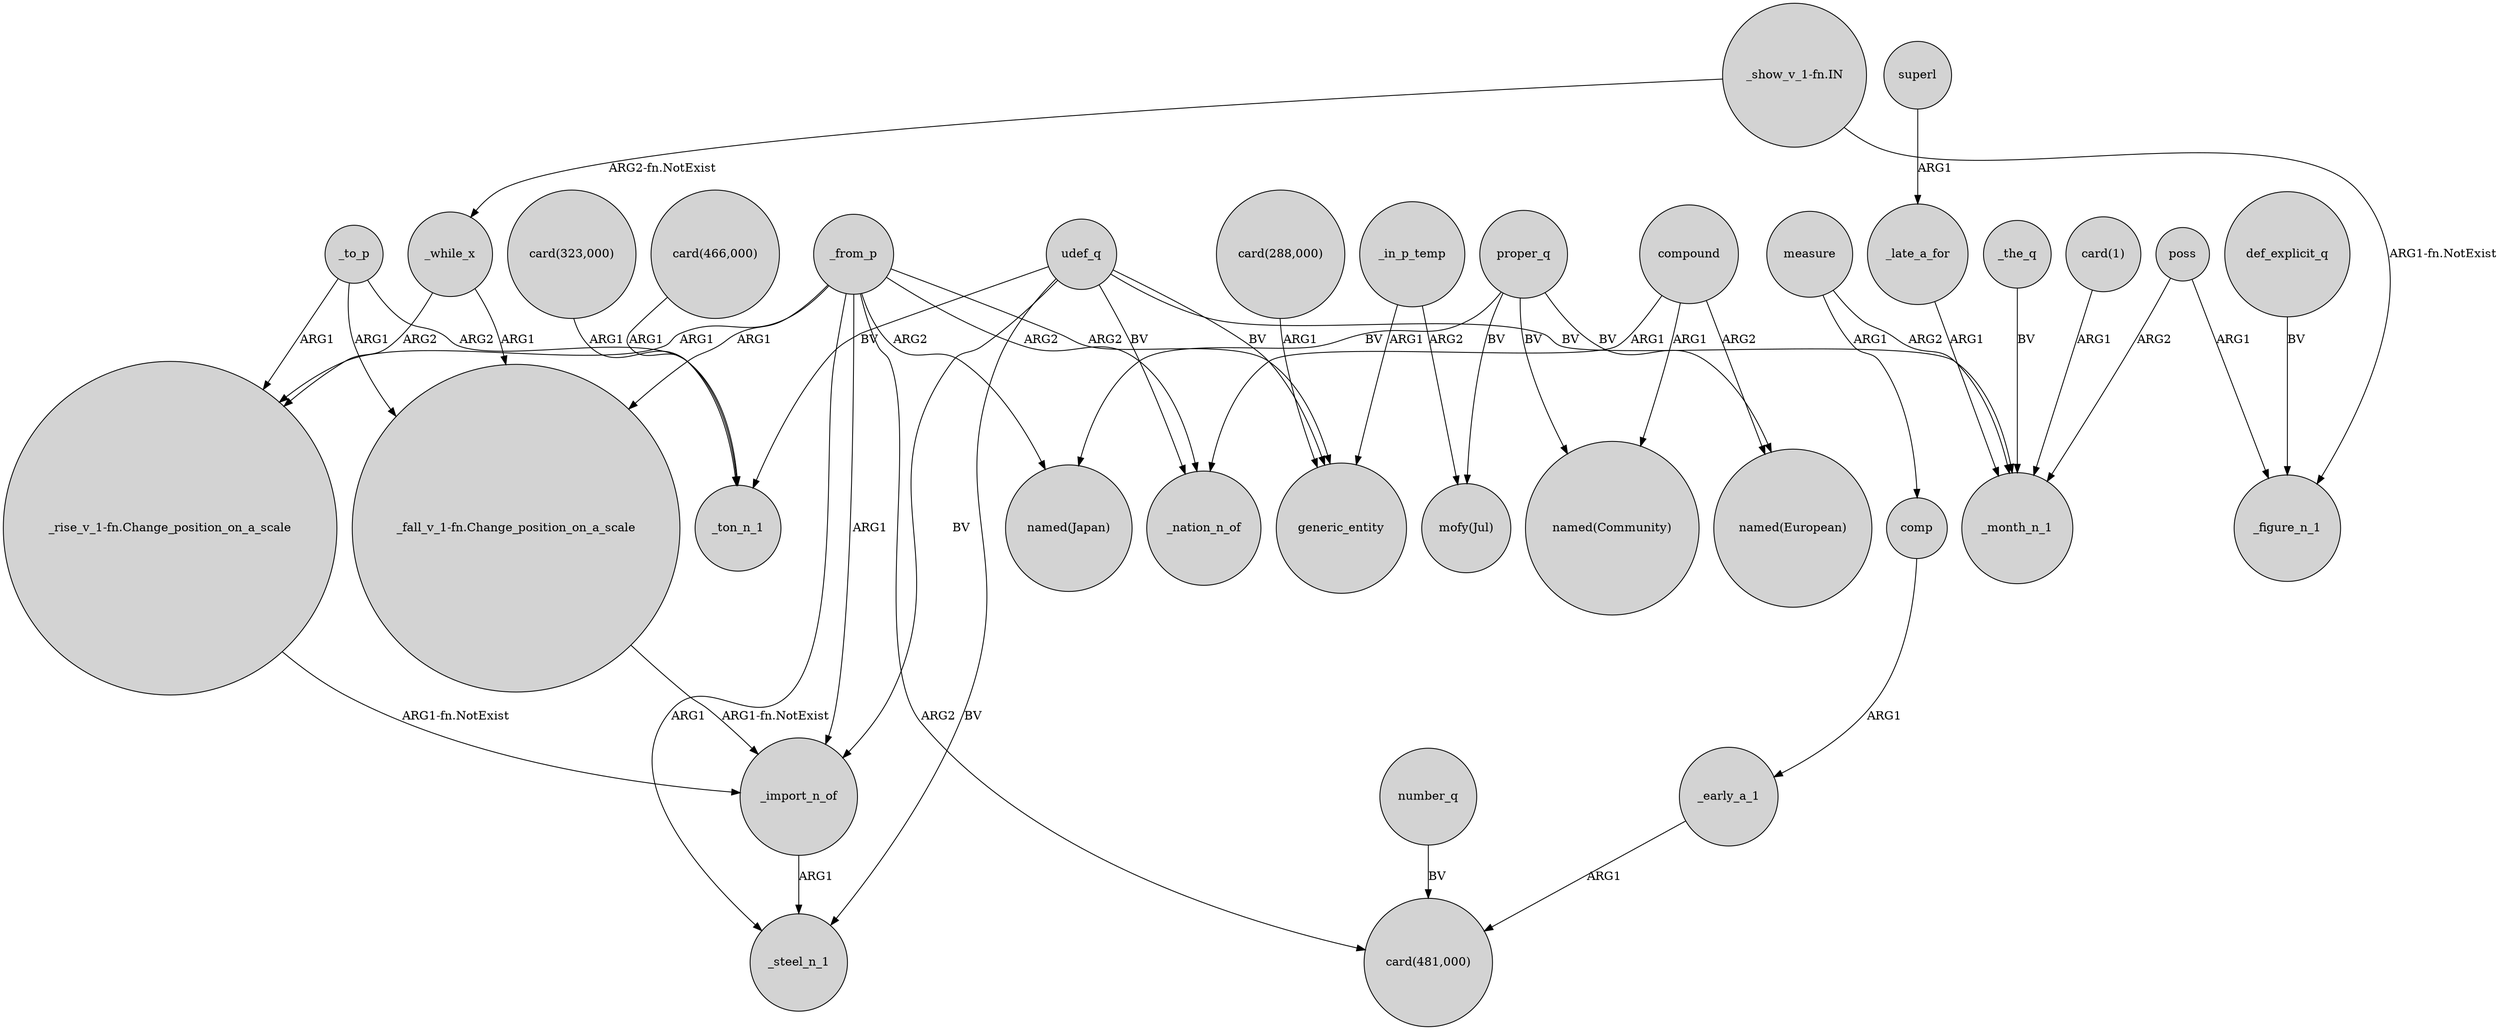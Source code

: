 digraph {
	node [shape=circle style=filled]
	"_fall_v_1-fn.Change_position_on_a_scale" -> _import_n_of [label="ARG1-fn.NotExist"]
	_to_p -> _ton_n_1 [label=ARG2]
	"_show_v_1-fn.IN" -> _figure_n_1 [label="ARG1-fn.NotExist"]
	_import_n_of -> _steel_n_1 [label=ARG1]
	"card(288,000)" -> generic_entity [label=ARG1]
	poss -> _month_n_1 [label=ARG2]
	def_explicit_q -> _figure_n_1 [label=BV]
	proper_q -> "mofy(Jul)" [label=BV]
	udef_q -> generic_entity [label=BV]
	_in_p_temp -> generic_entity [label=ARG1]
	_from_p -> "named(Japan)" [label=ARG2]
	"_rise_v_1-fn.Change_position_on_a_scale" -> _import_n_of [label="ARG1-fn.NotExist"]
	_from_p -> "_fall_v_1-fn.Change_position_on_a_scale" [label=ARG1]
	number_q -> "card(481,000)" [label=BV]
	"card(1)" -> _month_n_1 [label=ARG1]
	poss -> _figure_n_1 [label=ARG1]
	superl -> _late_a_for [label=ARG1]
	_early_a_1 -> "card(481,000)" [label=ARG1]
	measure -> comp [label=ARG1]
	compound -> "named(Community)" [label=ARG1]
	_from_p -> generic_entity [label=ARG2]
	udef_q -> _steel_n_1 [label=BV]
	_from_p -> _import_n_of [label=ARG1]
	_from_p -> _steel_n_1 [label=ARG1]
	udef_q -> _month_n_1 [label=BV]
	proper_q -> "named(Japan)" [label=BV]
	_from_p -> "card(481,000)" [label=ARG2]
	_from_p -> _nation_n_of [label=ARG2]
	_the_q -> _month_n_1 [label=BV]
	_in_p_temp -> "mofy(Jul)" [label=ARG2]
	udef_q -> _nation_n_of [label=BV]
	measure -> _month_n_1 [label=ARG2]
	_while_x -> "_rise_v_1-fn.Change_position_on_a_scale" [label=ARG2]
	_late_a_for -> _month_n_1 [label=ARG1]
	udef_q -> _import_n_of [label=BV]
	compound -> _nation_n_of [label=ARG1]
	"card(323,000)" -> _ton_n_1 [label=ARG1]
	_from_p -> "_rise_v_1-fn.Change_position_on_a_scale" [label=ARG1]
	_while_x -> "_fall_v_1-fn.Change_position_on_a_scale" [label=ARG1]
	"card(466,000)" -> _ton_n_1 [label=ARG1]
	compound -> "named(European)" [label=ARG2]
	_to_p -> "_rise_v_1-fn.Change_position_on_a_scale" [label=ARG1]
	comp -> _early_a_1 [label=ARG1]
	_to_p -> "_fall_v_1-fn.Change_position_on_a_scale" [label=ARG1]
	proper_q -> "named(European)" [label=BV]
	udef_q -> _ton_n_1 [label=BV]
	proper_q -> "named(Community)" [label=BV]
	"_show_v_1-fn.IN" -> _while_x [label="ARG2-fn.NotExist"]
}
